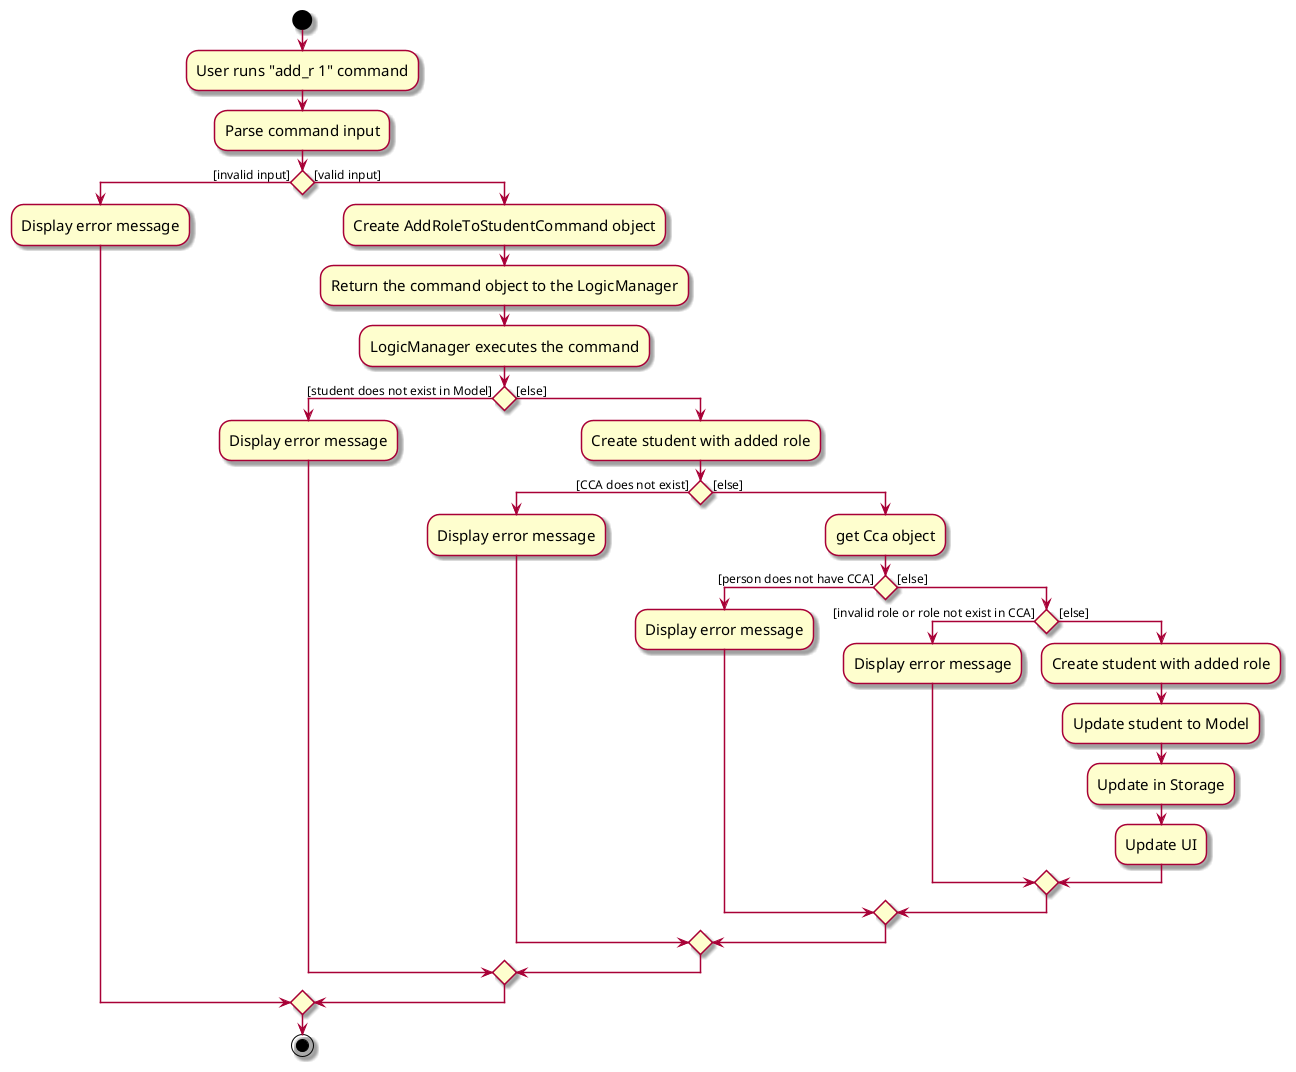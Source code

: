 @startuml

skin rose
skinparam ActivityFontSize 15
skinparam ArrowFontSize 12

start
:User runs "add_r 1" command;
:Parse command input;

if () then ([invalid input])
  :Display error message;

else ([valid input])
  :Create AddRoleToStudentCommand object;
  :Return the command object to the LogicManager;
  :LogicManager executes the command;

if () then ([student does not exist in Model])
  :Display error message;

else ([else])

    :Create student with added role;

if () then ([CCA does not exist])
  :Display error message;

else ([else])
  :get Cca object;

if () then ([person does not have CCA])
  :Display error message;

else ([else])

if () then ([invalid role or role not exist in CCA])
  :Display error message;

else ([else])
  :Create student with added role;
  :Update student to Model;
  :Update in Storage;
  :Update UI;

  endif
  endif
  endif
  endif
  endif
stop

@enduml

